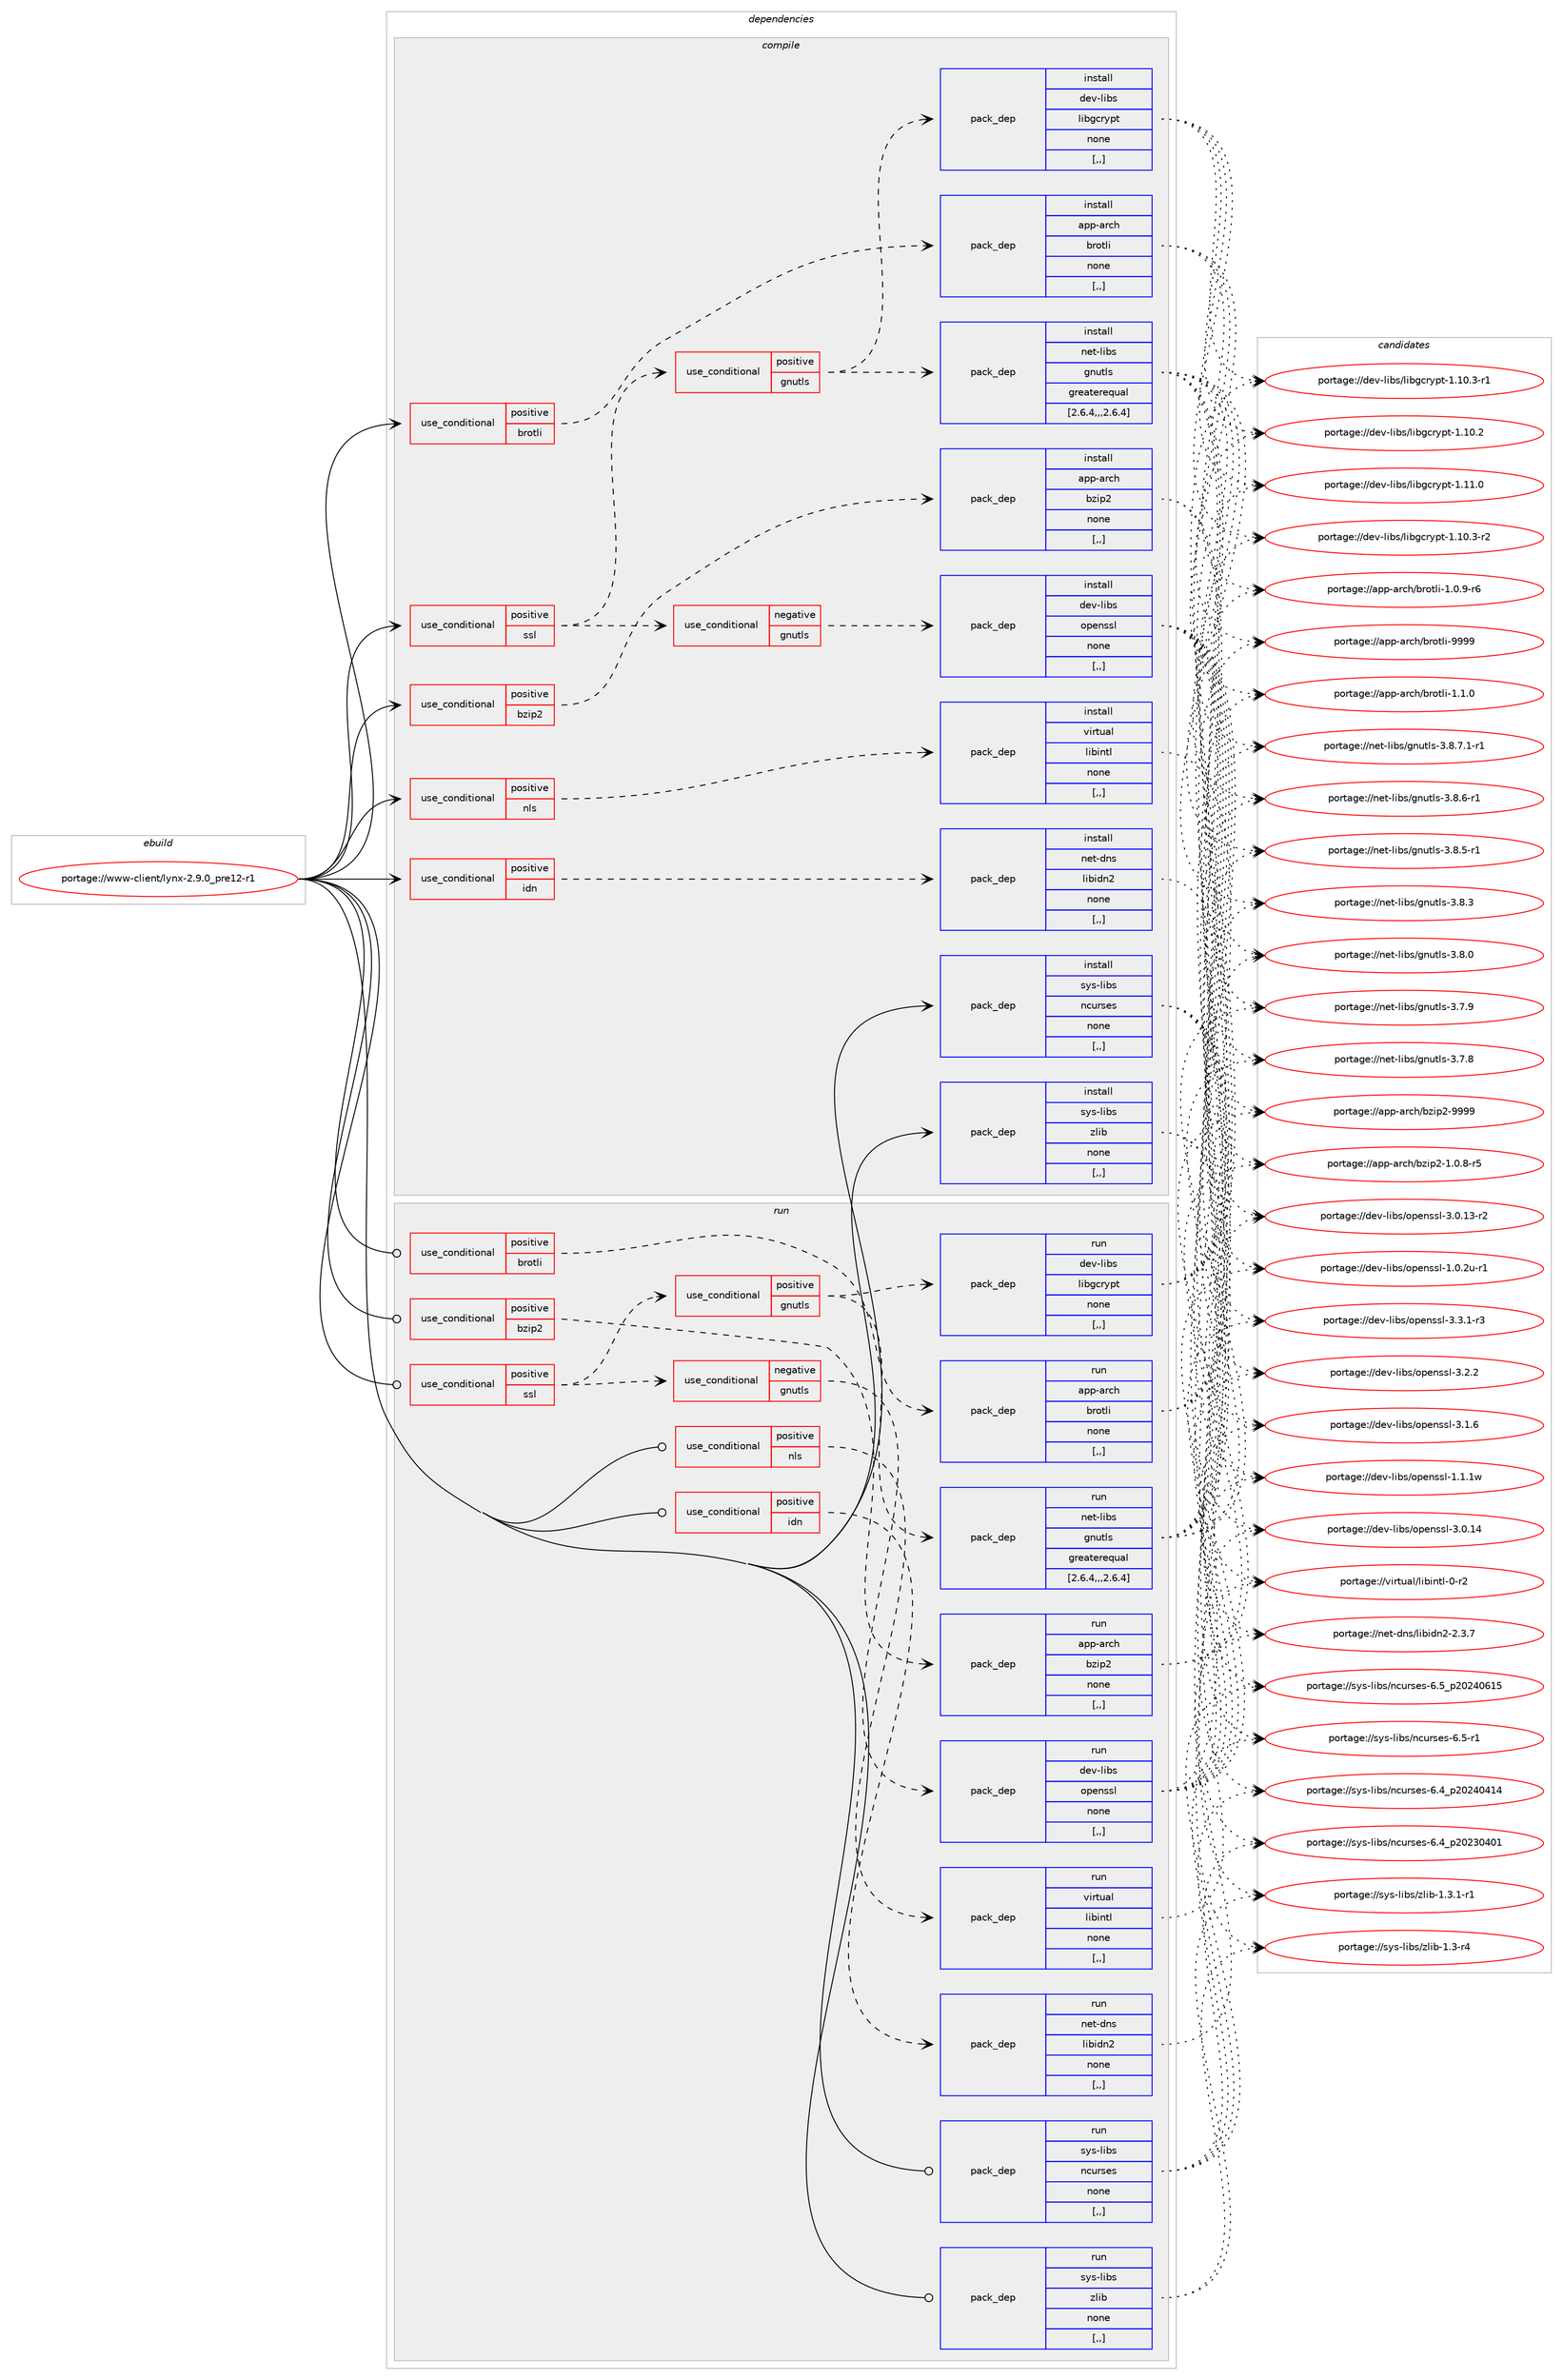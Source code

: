 digraph prolog {

# *************
# Graph options
# *************

newrank=true;
concentrate=true;
compound=true;
graph [rankdir=LR,fontname=Helvetica,fontsize=10,ranksep=1.5];#, ranksep=2.5, nodesep=0.2];
edge  [arrowhead=vee];
node  [fontname=Helvetica,fontsize=10];

# **********
# The ebuild
# **********

subgraph cluster_leftcol {
color=gray;
label=<<i>ebuild</i>>;
id [label="portage://www-client/lynx-2.9.0_pre12-r1", color=red, width=4, href="../www-client/lynx-2.9.0_pre12-r1.svg"];
}

# ****************
# The dependencies
# ****************

subgraph cluster_midcol {
color=gray;
label=<<i>dependencies</i>>;
subgraph cluster_compile {
fillcolor="#eeeeee";
style=filled;
label=<<i>compile</i>>;
subgraph cond11507 {
dependency31933 [label=<<TABLE BORDER="0" CELLBORDER="1" CELLSPACING="0" CELLPADDING="4"><TR><TD ROWSPAN="3" CELLPADDING="10">use_conditional</TD></TR><TR><TD>positive</TD></TR><TR><TD>brotli</TD></TR></TABLE>>, shape=none, color=red];
subgraph pack20151 {
dependency31934 [label=<<TABLE BORDER="0" CELLBORDER="1" CELLSPACING="0" CELLPADDING="4" WIDTH="220"><TR><TD ROWSPAN="6" CELLPADDING="30">pack_dep</TD></TR><TR><TD WIDTH="110">install</TD></TR><TR><TD>app-arch</TD></TR><TR><TD>brotli</TD></TR><TR><TD>none</TD></TR><TR><TD>[,,]</TD></TR></TABLE>>, shape=none, color=blue];
}
dependency31933:e -> dependency31934:w [weight=20,style="dashed",arrowhead="vee"];
}
id:e -> dependency31933:w [weight=20,style="solid",arrowhead="vee"];
subgraph cond11508 {
dependency31935 [label=<<TABLE BORDER="0" CELLBORDER="1" CELLSPACING="0" CELLPADDING="4"><TR><TD ROWSPAN="3" CELLPADDING="10">use_conditional</TD></TR><TR><TD>positive</TD></TR><TR><TD>bzip2</TD></TR></TABLE>>, shape=none, color=red];
subgraph pack20152 {
dependency31936 [label=<<TABLE BORDER="0" CELLBORDER="1" CELLSPACING="0" CELLPADDING="4" WIDTH="220"><TR><TD ROWSPAN="6" CELLPADDING="30">pack_dep</TD></TR><TR><TD WIDTH="110">install</TD></TR><TR><TD>app-arch</TD></TR><TR><TD>bzip2</TD></TR><TR><TD>none</TD></TR><TR><TD>[,,]</TD></TR></TABLE>>, shape=none, color=blue];
}
dependency31935:e -> dependency31936:w [weight=20,style="dashed",arrowhead="vee"];
}
id:e -> dependency31935:w [weight=20,style="solid",arrowhead="vee"];
subgraph cond11509 {
dependency31937 [label=<<TABLE BORDER="0" CELLBORDER="1" CELLSPACING="0" CELLPADDING="4"><TR><TD ROWSPAN="3" CELLPADDING="10">use_conditional</TD></TR><TR><TD>positive</TD></TR><TR><TD>idn</TD></TR></TABLE>>, shape=none, color=red];
subgraph pack20153 {
dependency31938 [label=<<TABLE BORDER="0" CELLBORDER="1" CELLSPACING="0" CELLPADDING="4" WIDTH="220"><TR><TD ROWSPAN="6" CELLPADDING="30">pack_dep</TD></TR><TR><TD WIDTH="110">install</TD></TR><TR><TD>net-dns</TD></TR><TR><TD>libidn2</TD></TR><TR><TD>none</TD></TR><TR><TD>[,,]</TD></TR></TABLE>>, shape=none, color=blue];
}
dependency31937:e -> dependency31938:w [weight=20,style="dashed",arrowhead="vee"];
}
id:e -> dependency31937:w [weight=20,style="solid",arrowhead="vee"];
subgraph cond11510 {
dependency31939 [label=<<TABLE BORDER="0" CELLBORDER="1" CELLSPACING="0" CELLPADDING="4"><TR><TD ROWSPAN="3" CELLPADDING="10">use_conditional</TD></TR><TR><TD>positive</TD></TR><TR><TD>nls</TD></TR></TABLE>>, shape=none, color=red];
subgraph pack20154 {
dependency31940 [label=<<TABLE BORDER="0" CELLBORDER="1" CELLSPACING="0" CELLPADDING="4" WIDTH="220"><TR><TD ROWSPAN="6" CELLPADDING="30">pack_dep</TD></TR><TR><TD WIDTH="110">install</TD></TR><TR><TD>virtual</TD></TR><TR><TD>libintl</TD></TR><TR><TD>none</TD></TR><TR><TD>[,,]</TD></TR></TABLE>>, shape=none, color=blue];
}
dependency31939:e -> dependency31940:w [weight=20,style="dashed",arrowhead="vee"];
}
id:e -> dependency31939:w [weight=20,style="solid",arrowhead="vee"];
subgraph cond11511 {
dependency31941 [label=<<TABLE BORDER="0" CELLBORDER="1" CELLSPACING="0" CELLPADDING="4"><TR><TD ROWSPAN="3" CELLPADDING="10">use_conditional</TD></TR><TR><TD>positive</TD></TR><TR><TD>ssl</TD></TR></TABLE>>, shape=none, color=red];
subgraph cond11512 {
dependency31942 [label=<<TABLE BORDER="0" CELLBORDER="1" CELLSPACING="0" CELLPADDING="4"><TR><TD ROWSPAN="3" CELLPADDING="10">use_conditional</TD></TR><TR><TD>negative</TD></TR><TR><TD>gnutls</TD></TR></TABLE>>, shape=none, color=red];
subgraph pack20155 {
dependency31943 [label=<<TABLE BORDER="0" CELLBORDER="1" CELLSPACING="0" CELLPADDING="4" WIDTH="220"><TR><TD ROWSPAN="6" CELLPADDING="30">pack_dep</TD></TR><TR><TD WIDTH="110">install</TD></TR><TR><TD>dev-libs</TD></TR><TR><TD>openssl</TD></TR><TR><TD>none</TD></TR><TR><TD>[,,]</TD></TR></TABLE>>, shape=none, color=blue];
}
dependency31942:e -> dependency31943:w [weight=20,style="dashed",arrowhead="vee"];
}
dependency31941:e -> dependency31942:w [weight=20,style="dashed",arrowhead="vee"];
subgraph cond11513 {
dependency31944 [label=<<TABLE BORDER="0" CELLBORDER="1" CELLSPACING="0" CELLPADDING="4"><TR><TD ROWSPAN="3" CELLPADDING="10">use_conditional</TD></TR><TR><TD>positive</TD></TR><TR><TD>gnutls</TD></TR></TABLE>>, shape=none, color=red];
subgraph pack20156 {
dependency31945 [label=<<TABLE BORDER="0" CELLBORDER="1" CELLSPACING="0" CELLPADDING="4" WIDTH="220"><TR><TD ROWSPAN="6" CELLPADDING="30">pack_dep</TD></TR><TR><TD WIDTH="110">install</TD></TR><TR><TD>dev-libs</TD></TR><TR><TD>libgcrypt</TD></TR><TR><TD>none</TD></TR><TR><TD>[,,]</TD></TR></TABLE>>, shape=none, color=blue];
}
dependency31944:e -> dependency31945:w [weight=20,style="dashed",arrowhead="vee"];
subgraph pack20157 {
dependency31946 [label=<<TABLE BORDER="0" CELLBORDER="1" CELLSPACING="0" CELLPADDING="4" WIDTH="220"><TR><TD ROWSPAN="6" CELLPADDING="30">pack_dep</TD></TR><TR><TD WIDTH="110">install</TD></TR><TR><TD>net-libs</TD></TR><TR><TD>gnutls</TD></TR><TR><TD>greaterequal</TD></TR><TR><TD>[2.6.4,,,2.6.4]</TD></TR></TABLE>>, shape=none, color=blue];
}
dependency31944:e -> dependency31946:w [weight=20,style="dashed",arrowhead="vee"];
}
dependency31941:e -> dependency31944:w [weight=20,style="dashed",arrowhead="vee"];
}
id:e -> dependency31941:w [weight=20,style="solid",arrowhead="vee"];
subgraph pack20158 {
dependency31947 [label=<<TABLE BORDER="0" CELLBORDER="1" CELLSPACING="0" CELLPADDING="4" WIDTH="220"><TR><TD ROWSPAN="6" CELLPADDING="30">pack_dep</TD></TR><TR><TD WIDTH="110">install</TD></TR><TR><TD>sys-libs</TD></TR><TR><TD>ncurses</TD></TR><TR><TD>none</TD></TR><TR><TD>[,,]</TD></TR></TABLE>>, shape=none, color=blue];
}
id:e -> dependency31947:w [weight=20,style="solid",arrowhead="vee"];
subgraph pack20159 {
dependency31948 [label=<<TABLE BORDER="0" CELLBORDER="1" CELLSPACING="0" CELLPADDING="4" WIDTH="220"><TR><TD ROWSPAN="6" CELLPADDING="30">pack_dep</TD></TR><TR><TD WIDTH="110">install</TD></TR><TR><TD>sys-libs</TD></TR><TR><TD>zlib</TD></TR><TR><TD>none</TD></TR><TR><TD>[,,]</TD></TR></TABLE>>, shape=none, color=blue];
}
id:e -> dependency31948:w [weight=20,style="solid",arrowhead="vee"];
}
subgraph cluster_compileandrun {
fillcolor="#eeeeee";
style=filled;
label=<<i>compile and run</i>>;
}
subgraph cluster_run {
fillcolor="#eeeeee";
style=filled;
label=<<i>run</i>>;
subgraph cond11514 {
dependency31949 [label=<<TABLE BORDER="0" CELLBORDER="1" CELLSPACING="0" CELLPADDING="4"><TR><TD ROWSPAN="3" CELLPADDING="10">use_conditional</TD></TR><TR><TD>positive</TD></TR><TR><TD>brotli</TD></TR></TABLE>>, shape=none, color=red];
subgraph pack20160 {
dependency31950 [label=<<TABLE BORDER="0" CELLBORDER="1" CELLSPACING="0" CELLPADDING="4" WIDTH="220"><TR><TD ROWSPAN="6" CELLPADDING="30">pack_dep</TD></TR><TR><TD WIDTH="110">run</TD></TR><TR><TD>app-arch</TD></TR><TR><TD>brotli</TD></TR><TR><TD>none</TD></TR><TR><TD>[,,]</TD></TR></TABLE>>, shape=none, color=blue];
}
dependency31949:e -> dependency31950:w [weight=20,style="dashed",arrowhead="vee"];
}
id:e -> dependency31949:w [weight=20,style="solid",arrowhead="odot"];
subgraph cond11515 {
dependency31951 [label=<<TABLE BORDER="0" CELLBORDER="1" CELLSPACING="0" CELLPADDING="4"><TR><TD ROWSPAN="3" CELLPADDING="10">use_conditional</TD></TR><TR><TD>positive</TD></TR><TR><TD>bzip2</TD></TR></TABLE>>, shape=none, color=red];
subgraph pack20161 {
dependency31952 [label=<<TABLE BORDER="0" CELLBORDER="1" CELLSPACING="0" CELLPADDING="4" WIDTH="220"><TR><TD ROWSPAN="6" CELLPADDING="30">pack_dep</TD></TR><TR><TD WIDTH="110">run</TD></TR><TR><TD>app-arch</TD></TR><TR><TD>bzip2</TD></TR><TR><TD>none</TD></TR><TR><TD>[,,]</TD></TR></TABLE>>, shape=none, color=blue];
}
dependency31951:e -> dependency31952:w [weight=20,style="dashed",arrowhead="vee"];
}
id:e -> dependency31951:w [weight=20,style="solid",arrowhead="odot"];
subgraph cond11516 {
dependency31953 [label=<<TABLE BORDER="0" CELLBORDER="1" CELLSPACING="0" CELLPADDING="4"><TR><TD ROWSPAN="3" CELLPADDING="10">use_conditional</TD></TR><TR><TD>positive</TD></TR><TR><TD>idn</TD></TR></TABLE>>, shape=none, color=red];
subgraph pack20162 {
dependency31954 [label=<<TABLE BORDER="0" CELLBORDER="1" CELLSPACING="0" CELLPADDING="4" WIDTH="220"><TR><TD ROWSPAN="6" CELLPADDING="30">pack_dep</TD></TR><TR><TD WIDTH="110">run</TD></TR><TR><TD>net-dns</TD></TR><TR><TD>libidn2</TD></TR><TR><TD>none</TD></TR><TR><TD>[,,]</TD></TR></TABLE>>, shape=none, color=blue];
}
dependency31953:e -> dependency31954:w [weight=20,style="dashed",arrowhead="vee"];
}
id:e -> dependency31953:w [weight=20,style="solid",arrowhead="odot"];
subgraph cond11517 {
dependency31955 [label=<<TABLE BORDER="0" CELLBORDER="1" CELLSPACING="0" CELLPADDING="4"><TR><TD ROWSPAN="3" CELLPADDING="10">use_conditional</TD></TR><TR><TD>positive</TD></TR><TR><TD>nls</TD></TR></TABLE>>, shape=none, color=red];
subgraph pack20163 {
dependency31956 [label=<<TABLE BORDER="0" CELLBORDER="1" CELLSPACING="0" CELLPADDING="4" WIDTH="220"><TR><TD ROWSPAN="6" CELLPADDING="30">pack_dep</TD></TR><TR><TD WIDTH="110">run</TD></TR><TR><TD>virtual</TD></TR><TR><TD>libintl</TD></TR><TR><TD>none</TD></TR><TR><TD>[,,]</TD></TR></TABLE>>, shape=none, color=blue];
}
dependency31955:e -> dependency31956:w [weight=20,style="dashed",arrowhead="vee"];
}
id:e -> dependency31955:w [weight=20,style="solid",arrowhead="odot"];
subgraph cond11518 {
dependency31957 [label=<<TABLE BORDER="0" CELLBORDER="1" CELLSPACING="0" CELLPADDING="4"><TR><TD ROWSPAN="3" CELLPADDING="10">use_conditional</TD></TR><TR><TD>positive</TD></TR><TR><TD>ssl</TD></TR></TABLE>>, shape=none, color=red];
subgraph cond11519 {
dependency31958 [label=<<TABLE BORDER="0" CELLBORDER="1" CELLSPACING="0" CELLPADDING="4"><TR><TD ROWSPAN="3" CELLPADDING="10">use_conditional</TD></TR><TR><TD>negative</TD></TR><TR><TD>gnutls</TD></TR></TABLE>>, shape=none, color=red];
subgraph pack20164 {
dependency31959 [label=<<TABLE BORDER="0" CELLBORDER="1" CELLSPACING="0" CELLPADDING="4" WIDTH="220"><TR><TD ROWSPAN="6" CELLPADDING="30">pack_dep</TD></TR><TR><TD WIDTH="110">run</TD></TR><TR><TD>dev-libs</TD></TR><TR><TD>openssl</TD></TR><TR><TD>none</TD></TR><TR><TD>[,,]</TD></TR></TABLE>>, shape=none, color=blue];
}
dependency31958:e -> dependency31959:w [weight=20,style="dashed",arrowhead="vee"];
}
dependency31957:e -> dependency31958:w [weight=20,style="dashed",arrowhead="vee"];
subgraph cond11520 {
dependency31960 [label=<<TABLE BORDER="0" CELLBORDER="1" CELLSPACING="0" CELLPADDING="4"><TR><TD ROWSPAN="3" CELLPADDING="10">use_conditional</TD></TR><TR><TD>positive</TD></TR><TR><TD>gnutls</TD></TR></TABLE>>, shape=none, color=red];
subgraph pack20165 {
dependency31961 [label=<<TABLE BORDER="0" CELLBORDER="1" CELLSPACING="0" CELLPADDING="4" WIDTH="220"><TR><TD ROWSPAN="6" CELLPADDING="30">pack_dep</TD></TR><TR><TD WIDTH="110">run</TD></TR><TR><TD>dev-libs</TD></TR><TR><TD>libgcrypt</TD></TR><TR><TD>none</TD></TR><TR><TD>[,,]</TD></TR></TABLE>>, shape=none, color=blue];
}
dependency31960:e -> dependency31961:w [weight=20,style="dashed",arrowhead="vee"];
subgraph pack20166 {
dependency31962 [label=<<TABLE BORDER="0" CELLBORDER="1" CELLSPACING="0" CELLPADDING="4" WIDTH="220"><TR><TD ROWSPAN="6" CELLPADDING="30">pack_dep</TD></TR><TR><TD WIDTH="110">run</TD></TR><TR><TD>net-libs</TD></TR><TR><TD>gnutls</TD></TR><TR><TD>greaterequal</TD></TR><TR><TD>[2.6.4,,,2.6.4]</TD></TR></TABLE>>, shape=none, color=blue];
}
dependency31960:e -> dependency31962:w [weight=20,style="dashed",arrowhead="vee"];
}
dependency31957:e -> dependency31960:w [weight=20,style="dashed",arrowhead="vee"];
}
id:e -> dependency31957:w [weight=20,style="solid",arrowhead="odot"];
subgraph pack20167 {
dependency31963 [label=<<TABLE BORDER="0" CELLBORDER="1" CELLSPACING="0" CELLPADDING="4" WIDTH="220"><TR><TD ROWSPAN="6" CELLPADDING="30">pack_dep</TD></TR><TR><TD WIDTH="110">run</TD></TR><TR><TD>sys-libs</TD></TR><TR><TD>ncurses</TD></TR><TR><TD>none</TD></TR><TR><TD>[,,]</TD></TR></TABLE>>, shape=none, color=blue];
}
id:e -> dependency31963:w [weight=20,style="solid",arrowhead="odot"];
subgraph pack20168 {
dependency31964 [label=<<TABLE BORDER="0" CELLBORDER="1" CELLSPACING="0" CELLPADDING="4" WIDTH="220"><TR><TD ROWSPAN="6" CELLPADDING="30">pack_dep</TD></TR><TR><TD WIDTH="110">run</TD></TR><TR><TD>sys-libs</TD></TR><TR><TD>zlib</TD></TR><TR><TD>none</TD></TR><TR><TD>[,,]</TD></TR></TABLE>>, shape=none, color=blue];
}
id:e -> dependency31964:w [weight=20,style="solid",arrowhead="odot"];
}
}

# **************
# The candidates
# **************

subgraph cluster_choices {
rank=same;
color=gray;
label=<<i>candidates</i>>;

subgraph choice20151 {
color=black;
nodesep=1;
choice9711211245971149910447981141111161081054557575757 [label="portage://app-arch/brotli-9999", color=red, width=4,href="../app-arch/brotli-9999.svg"];
choice971121124597114991044798114111116108105454946494648 [label="portage://app-arch/brotli-1.1.0", color=red, width=4,href="../app-arch/brotli-1.1.0.svg"];
choice9711211245971149910447981141111161081054549464846574511454 [label="portage://app-arch/brotli-1.0.9-r6", color=red, width=4,href="../app-arch/brotli-1.0.9-r6.svg"];
dependency31934:e -> choice9711211245971149910447981141111161081054557575757:w [style=dotted,weight="100"];
dependency31934:e -> choice971121124597114991044798114111116108105454946494648:w [style=dotted,weight="100"];
dependency31934:e -> choice9711211245971149910447981141111161081054549464846574511454:w [style=dotted,weight="100"];
}
subgraph choice20152 {
color=black;
nodesep=1;
choice971121124597114991044798122105112504557575757 [label="portage://app-arch/bzip2-9999", color=red, width=4,href="../app-arch/bzip2-9999.svg"];
choice971121124597114991044798122105112504549464846564511453 [label="portage://app-arch/bzip2-1.0.8-r5", color=red, width=4,href="../app-arch/bzip2-1.0.8-r5.svg"];
dependency31936:e -> choice971121124597114991044798122105112504557575757:w [style=dotted,weight="100"];
dependency31936:e -> choice971121124597114991044798122105112504549464846564511453:w [style=dotted,weight="100"];
}
subgraph choice20153 {
color=black;
nodesep=1;
choice11010111645100110115471081059810510011050455046514655 [label="portage://net-dns/libidn2-2.3.7", color=red, width=4,href="../net-dns/libidn2-2.3.7.svg"];
dependency31938:e -> choice11010111645100110115471081059810510011050455046514655:w [style=dotted,weight="100"];
}
subgraph choice20154 {
color=black;
nodesep=1;
choice11810511411611797108471081059810511011610845484511450 [label="portage://virtual/libintl-0-r2", color=red, width=4,href="../virtual/libintl-0-r2.svg"];
dependency31940:e -> choice11810511411611797108471081059810511011610845484511450:w [style=dotted,weight="100"];
}
subgraph choice20155 {
color=black;
nodesep=1;
choice1001011184510810598115471111121011101151151084551465146494511451 [label="portage://dev-libs/openssl-3.3.1-r3", color=red, width=4,href="../dev-libs/openssl-3.3.1-r3.svg"];
choice100101118451081059811547111112101110115115108455146504650 [label="portage://dev-libs/openssl-3.2.2", color=red, width=4,href="../dev-libs/openssl-3.2.2.svg"];
choice100101118451081059811547111112101110115115108455146494654 [label="portage://dev-libs/openssl-3.1.6", color=red, width=4,href="../dev-libs/openssl-3.1.6.svg"];
choice10010111845108105981154711111210111011511510845514648464952 [label="portage://dev-libs/openssl-3.0.14", color=red, width=4,href="../dev-libs/openssl-3.0.14.svg"];
choice100101118451081059811547111112101110115115108455146484649514511450 [label="portage://dev-libs/openssl-3.0.13-r2", color=red, width=4,href="../dev-libs/openssl-3.0.13-r2.svg"];
choice100101118451081059811547111112101110115115108454946494649119 [label="portage://dev-libs/openssl-1.1.1w", color=red, width=4,href="../dev-libs/openssl-1.1.1w.svg"];
choice1001011184510810598115471111121011101151151084549464846501174511449 [label="portage://dev-libs/openssl-1.0.2u-r1", color=red, width=4,href="../dev-libs/openssl-1.0.2u-r1.svg"];
dependency31943:e -> choice1001011184510810598115471111121011101151151084551465146494511451:w [style=dotted,weight="100"];
dependency31943:e -> choice100101118451081059811547111112101110115115108455146504650:w [style=dotted,weight="100"];
dependency31943:e -> choice100101118451081059811547111112101110115115108455146494654:w [style=dotted,weight="100"];
dependency31943:e -> choice10010111845108105981154711111210111011511510845514648464952:w [style=dotted,weight="100"];
dependency31943:e -> choice100101118451081059811547111112101110115115108455146484649514511450:w [style=dotted,weight="100"];
dependency31943:e -> choice100101118451081059811547111112101110115115108454946494649119:w [style=dotted,weight="100"];
dependency31943:e -> choice1001011184510810598115471111121011101151151084549464846501174511449:w [style=dotted,weight="100"];
}
subgraph choice20156 {
color=black;
nodesep=1;
choice100101118451081059811547108105981039911412111211645494649494648 [label="portage://dev-libs/libgcrypt-1.11.0", color=red, width=4,href="../dev-libs/libgcrypt-1.11.0.svg"];
choice1001011184510810598115471081059810399114121112116454946494846514511450 [label="portage://dev-libs/libgcrypt-1.10.3-r2", color=red, width=4,href="../dev-libs/libgcrypt-1.10.3-r2.svg"];
choice1001011184510810598115471081059810399114121112116454946494846514511449 [label="portage://dev-libs/libgcrypt-1.10.3-r1", color=red, width=4,href="../dev-libs/libgcrypt-1.10.3-r1.svg"];
choice100101118451081059811547108105981039911412111211645494649484650 [label="portage://dev-libs/libgcrypt-1.10.2", color=red, width=4,href="../dev-libs/libgcrypt-1.10.2.svg"];
dependency31945:e -> choice100101118451081059811547108105981039911412111211645494649494648:w [style=dotted,weight="100"];
dependency31945:e -> choice1001011184510810598115471081059810399114121112116454946494846514511450:w [style=dotted,weight="100"];
dependency31945:e -> choice1001011184510810598115471081059810399114121112116454946494846514511449:w [style=dotted,weight="100"];
dependency31945:e -> choice100101118451081059811547108105981039911412111211645494649484650:w [style=dotted,weight="100"];
}
subgraph choice20157 {
color=black;
nodesep=1;
choice11010111645108105981154710311011711610811545514656465546494511449 [label="portage://net-libs/gnutls-3.8.7.1-r1", color=red, width=4,href="../net-libs/gnutls-3.8.7.1-r1.svg"];
choice1101011164510810598115471031101171161081154551465646544511449 [label="portage://net-libs/gnutls-3.8.6-r1", color=red, width=4,href="../net-libs/gnutls-3.8.6-r1.svg"];
choice1101011164510810598115471031101171161081154551465646534511449 [label="portage://net-libs/gnutls-3.8.5-r1", color=red, width=4,href="../net-libs/gnutls-3.8.5-r1.svg"];
choice110101116451081059811547103110117116108115455146564651 [label="portage://net-libs/gnutls-3.8.3", color=red, width=4,href="../net-libs/gnutls-3.8.3.svg"];
choice110101116451081059811547103110117116108115455146564648 [label="portage://net-libs/gnutls-3.8.0", color=red, width=4,href="../net-libs/gnutls-3.8.0.svg"];
choice110101116451081059811547103110117116108115455146554657 [label="portage://net-libs/gnutls-3.7.9", color=red, width=4,href="../net-libs/gnutls-3.7.9.svg"];
choice110101116451081059811547103110117116108115455146554656 [label="portage://net-libs/gnutls-3.7.8", color=red, width=4,href="../net-libs/gnutls-3.7.8.svg"];
dependency31946:e -> choice11010111645108105981154710311011711610811545514656465546494511449:w [style=dotted,weight="100"];
dependency31946:e -> choice1101011164510810598115471031101171161081154551465646544511449:w [style=dotted,weight="100"];
dependency31946:e -> choice1101011164510810598115471031101171161081154551465646534511449:w [style=dotted,weight="100"];
dependency31946:e -> choice110101116451081059811547103110117116108115455146564651:w [style=dotted,weight="100"];
dependency31946:e -> choice110101116451081059811547103110117116108115455146564648:w [style=dotted,weight="100"];
dependency31946:e -> choice110101116451081059811547103110117116108115455146554657:w [style=dotted,weight="100"];
dependency31946:e -> choice110101116451081059811547103110117116108115455146554656:w [style=dotted,weight="100"];
}
subgraph choice20158 {
color=black;
nodesep=1;
choice1151211154510810598115471109911711411510111545544653951125048505248544953 [label="portage://sys-libs/ncurses-6.5_p20240615", color=red, width=4,href="../sys-libs/ncurses-6.5_p20240615.svg"];
choice11512111545108105981154711099117114115101115455446534511449 [label="portage://sys-libs/ncurses-6.5-r1", color=red, width=4,href="../sys-libs/ncurses-6.5-r1.svg"];
choice1151211154510810598115471109911711411510111545544652951125048505248524952 [label="portage://sys-libs/ncurses-6.4_p20240414", color=red, width=4,href="../sys-libs/ncurses-6.4_p20240414.svg"];
choice1151211154510810598115471109911711411510111545544652951125048505148524849 [label="portage://sys-libs/ncurses-6.4_p20230401", color=red, width=4,href="../sys-libs/ncurses-6.4_p20230401.svg"];
dependency31947:e -> choice1151211154510810598115471109911711411510111545544653951125048505248544953:w [style=dotted,weight="100"];
dependency31947:e -> choice11512111545108105981154711099117114115101115455446534511449:w [style=dotted,weight="100"];
dependency31947:e -> choice1151211154510810598115471109911711411510111545544652951125048505248524952:w [style=dotted,weight="100"];
dependency31947:e -> choice1151211154510810598115471109911711411510111545544652951125048505148524849:w [style=dotted,weight="100"];
}
subgraph choice20159 {
color=black;
nodesep=1;
choice115121115451081059811547122108105984549465146494511449 [label="portage://sys-libs/zlib-1.3.1-r1", color=red, width=4,href="../sys-libs/zlib-1.3.1-r1.svg"];
choice11512111545108105981154712210810598454946514511452 [label="portage://sys-libs/zlib-1.3-r4", color=red, width=4,href="../sys-libs/zlib-1.3-r4.svg"];
dependency31948:e -> choice115121115451081059811547122108105984549465146494511449:w [style=dotted,weight="100"];
dependency31948:e -> choice11512111545108105981154712210810598454946514511452:w [style=dotted,weight="100"];
}
subgraph choice20160 {
color=black;
nodesep=1;
choice9711211245971149910447981141111161081054557575757 [label="portage://app-arch/brotli-9999", color=red, width=4,href="../app-arch/brotli-9999.svg"];
choice971121124597114991044798114111116108105454946494648 [label="portage://app-arch/brotli-1.1.0", color=red, width=4,href="../app-arch/brotli-1.1.0.svg"];
choice9711211245971149910447981141111161081054549464846574511454 [label="portage://app-arch/brotli-1.0.9-r6", color=red, width=4,href="../app-arch/brotli-1.0.9-r6.svg"];
dependency31950:e -> choice9711211245971149910447981141111161081054557575757:w [style=dotted,weight="100"];
dependency31950:e -> choice971121124597114991044798114111116108105454946494648:w [style=dotted,weight="100"];
dependency31950:e -> choice9711211245971149910447981141111161081054549464846574511454:w [style=dotted,weight="100"];
}
subgraph choice20161 {
color=black;
nodesep=1;
choice971121124597114991044798122105112504557575757 [label="portage://app-arch/bzip2-9999", color=red, width=4,href="../app-arch/bzip2-9999.svg"];
choice971121124597114991044798122105112504549464846564511453 [label="portage://app-arch/bzip2-1.0.8-r5", color=red, width=4,href="../app-arch/bzip2-1.0.8-r5.svg"];
dependency31952:e -> choice971121124597114991044798122105112504557575757:w [style=dotted,weight="100"];
dependency31952:e -> choice971121124597114991044798122105112504549464846564511453:w [style=dotted,weight="100"];
}
subgraph choice20162 {
color=black;
nodesep=1;
choice11010111645100110115471081059810510011050455046514655 [label="portage://net-dns/libidn2-2.3.7", color=red, width=4,href="../net-dns/libidn2-2.3.7.svg"];
dependency31954:e -> choice11010111645100110115471081059810510011050455046514655:w [style=dotted,weight="100"];
}
subgraph choice20163 {
color=black;
nodesep=1;
choice11810511411611797108471081059810511011610845484511450 [label="portage://virtual/libintl-0-r2", color=red, width=4,href="../virtual/libintl-0-r2.svg"];
dependency31956:e -> choice11810511411611797108471081059810511011610845484511450:w [style=dotted,weight="100"];
}
subgraph choice20164 {
color=black;
nodesep=1;
choice1001011184510810598115471111121011101151151084551465146494511451 [label="portage://dev-libs/openssl-3.3.1-r3", color=red, width=4,href="../dev-libs/openssl-3.3.1-r3.svg"];
choice100101118451081059811547111112101110115115108455146504650 [label="portage://dev-libs/openssl-3.2.2", color=red, width=4,href="../dev-libs/openssl-3.2.2.svg"];
choice100101118451081059811547111112101110115115108455146494654 [label="portage://dev-libs/openssl-3.1.6", color=red, width=4,href="../dev-libs/openssl-3.1.6.svg"];
choice10010111845108105981154711111210111011511510845514648464952 [label="portage://dev-libs/openssl-3.0.14", color=red, width=4,href="../dev-libs/openssl-3.0.14.svg"];
choice100101118451081059811547111112101110115115108455146484649514511450 [label="portage://dev-libs/openssl-3.0.13-r2", color=red, width=4,href="../dev-libs/openssl-3.0.13-r2.svg"];
choice100101118451081059811547111112101110115115108454946494649119 [label="portage://dev-libs/openssl-1.1.1w", color=red, width=4,href="../dev-libs/openssl-1.1.1w.svg"];
choice1001011184510810598115471111121011101151151084549464846501174511449 [label="portage://dev-libs/openssl-1.0.2u-r1", color=red, width=4,href="../dev-libs/openssl-1.0.2u-r1.svg"];
dependency31959:e -> choice1001011184510810598115471111121011101151151084551465146494511451:w [style=dotted,weight="100"];
dependency31959:e -> choice100101118451081059811547111112101110115115108455146504650:w [style=dotted,weight="100"];
dependency31959:e -> choice100101118451081059811547111112101110115115108455146494654:w [style=dotted,weight="100"];
dependency31959:e -> choice10010111845108105981154711111210111011511510845514648464952:w [style=dotted,weight="100"];
dependency31959:e -> choice100101118451081059811547111112101110115115108455146484649514511450:w [style=dotted,weight="100"];
dependency31959:e -> choice100101118451081059811547111112101110115115108454946494649119:w [style=dotted,weight="100"];
dependency31959:e -> choice1001011184510810598115471111121011101151151084549464846501174511449:w [style=dotted,weight="100"];
}
subgraph choice20165 {
color=black;
nodesep=1;
choice100101118451081059811547108105981039911412111211645494649494648 [label="portage://dev-libs/libgcrypt-1.11.0", color=red, width=4,href="../dev-libs/libgcrypt-1.11.0.svg"];
choice1001011184510810598115471081059810399114121112116454946494846514511450 [label="portage://dev-libs/libgcrypt-1.10.3-r2", color=red, width=4,href="../dev-libs/libgcrypt-1.10.3-r2.svg"];
choice1001011184510810598115471081059810399114121112116454946494846514511449 [label="portage://dev-libs/libgcrypt-1.10.3-r1", color=red, width=4,href="../dev-libs/libgcrypt-1.10.3-r1.svg"];
choice100101118451081059811547108105981039911412111211645494649484650 [label="portage://dev-libs/libgcrypt-1.10.2", color=red, width=4,href="../dev-libs/libgcrypt-1.10.2.svg"];
dependency31961:e -> choice100101118451081059811547108105981039911412111211645494649494648:w [style=dotted,weight="100"];
dependency31961:e -> choice1001011184510810598115471081059810399114121112116454946494846514511450:w [style=dotted,weight="100"];
dependency31961:e -> choice1001011184510810598115471081059810399114121112116454946494846514511449:w [style=dotted,weight="100"];
dependency31961:e -> choice100101118451081059811547108105981039911412111211645494649484650:w [style=dotted,weight="100"];
}
subgraph choice20166 {
color=black;
nodesep=1;
choice11010111645108105981154710311011711610811545514656465546494511449 [label="portage://net-libs/gnutls-3.8.7.1-r1", color=red, width=4,href="../net-libs/gnutls-3.8.7.1-r1.svg"];
choice1101011164510810598115471031101171161081154551465646544511449 [label="portage://net-libs/gnutls-3.8.6-r1", color=red, width=4,href="../net-libs/gnutls-3.8.6-r1.svg"];
choice1101011164510810598115471031101171161081154551465646534511449 [label="portage://net-libs/gnutls-3.8.5-r1", color=red, width=4,href="../net-libs/gnutls-3.8.5-r1.svg"];
choice110101116451081059811547103110117116108115455146564651 [label="portage://net-libs/gnutls-3.8.3", color=red, width=4,href="../net-libs/gnutls-3.8.3.svg"];
choice110101116451081059811547103110117116108115455146564648 [label="portage://net-libs/gnutls-3.8.0", color=red, width=4,href="../net-libs/gnutls-3.8.0.svg"];
choice110101116451081059811547103110117116108115455146554657 [label="portage://net-libs/gnutls-3.7.9", color=red, width=4,href="../net-libs/gnutls-3.7.9.svg"];
choice110101116451081059811547103110117116108115455146554656 [label="portage://net-libs/gnutls-3.7.8", color=red, width=4,href="../net-libs/gnutls-3.7.8.svg"];
dependency31962:e -> choice11010111645108105981154710311011711610811545514656465546494511449:w [style=dotted,weight="100"];
dependency31962:e -> choice1101011164510810598115471031101171161081154551465646544511449:w [style=dotted,weight="100"];
dependency31962:e -> choice1101011164510810598115471031101171161081154551465646534511449:w [style=dotted,weight="100"];
dependency31962:e -> choice110101116451081059811547103110117116108115455146564651:w [style=dotted,weight="100"];
dependency31962:e -> choice110101116451081059811547103110117116108115455146564648:w [style=dotted,weight="100"];
dependency31962:e -> choice110101116451081059811547103110117116108115455146554657:w [style=dotted,weight="100"];
dependency31962:e -> choice110101116451081059811547103110117116108115455146554656:w [style=dotted,weight="100"];
}
subgraph choice20167 {
color=black;
nodesep=1;
choice1151211154510810598115471109911711411510111545544653951125048505248544953 [label="portage://sys-libs/ncurses-6.5_p20240615", color=red, width=4,href="../sys-libs/ncurses-6.5_p20240615.svg"];
choice11512111545108105981154711099117114115101115455446534511449 [label="portage://sys-libs/ncurses-6.5-r1", color=red, width=4,href="../sys-libs/ncurses-6.5-r1.svg"];
choice1151211154510810598115471109911711411510111545544652951125048505248524952 [label="portage://sys-libs/ncurses-6.4_p20240414", color=red, width=4,href="../sys-libs/ncurses-6.4_p20240414.svg"];
choice1151211154510810598115471109911711411510111545544652951125048505148524849 [label="portage://sys-libs/ncurses-6.4_p20230401", color=red, width=4,href="../sys-libs/ncurses-6.4_p20230401.svg"];
dependency31963:e -> choice1151211154510810598115471109911711411510111545544653951125048505248544953:w [style=dotted,weight="100"];
dependency31963:e -> choice11512111545108105981154711099117114115101115455446534511449:w [style=dotted,weight="100"];
dependency31963:e -> choice1151211154510810598115471109911711411510111545544652951125048505248524952:w [style=dotted,weight="100"];
dependency31963:e -> choice1151211154510810598115471109911711411510111545544652951125048505148524849:w [style=dotted,weight="100"];
}
subgraph choice20168 {
color=black;
nodesep=1;
choice115121115451081059811547122108105984549465146494511449 [label="portage://sys-libs/zlib-1.3.1-r1", color=red, width=4,href="../sys-libs/zlib-1.3.1-r1.svg"];
choice11512111545108105981154712210810598454946514511452 [label="portage://sys-libs/zlib-1.3-r4", color=red, width=4,href="../sys-libs/zlib-1.3-r4.svg"];
dependency31964:e -> choice115121115451081059811547122108105984549465146494511449:w [style=dotted,weight="100"];
dependency31964:e -> choice11512111545108105981154712210810598454946514511452:w [style=dotted,weight="100"];
}
}

}
